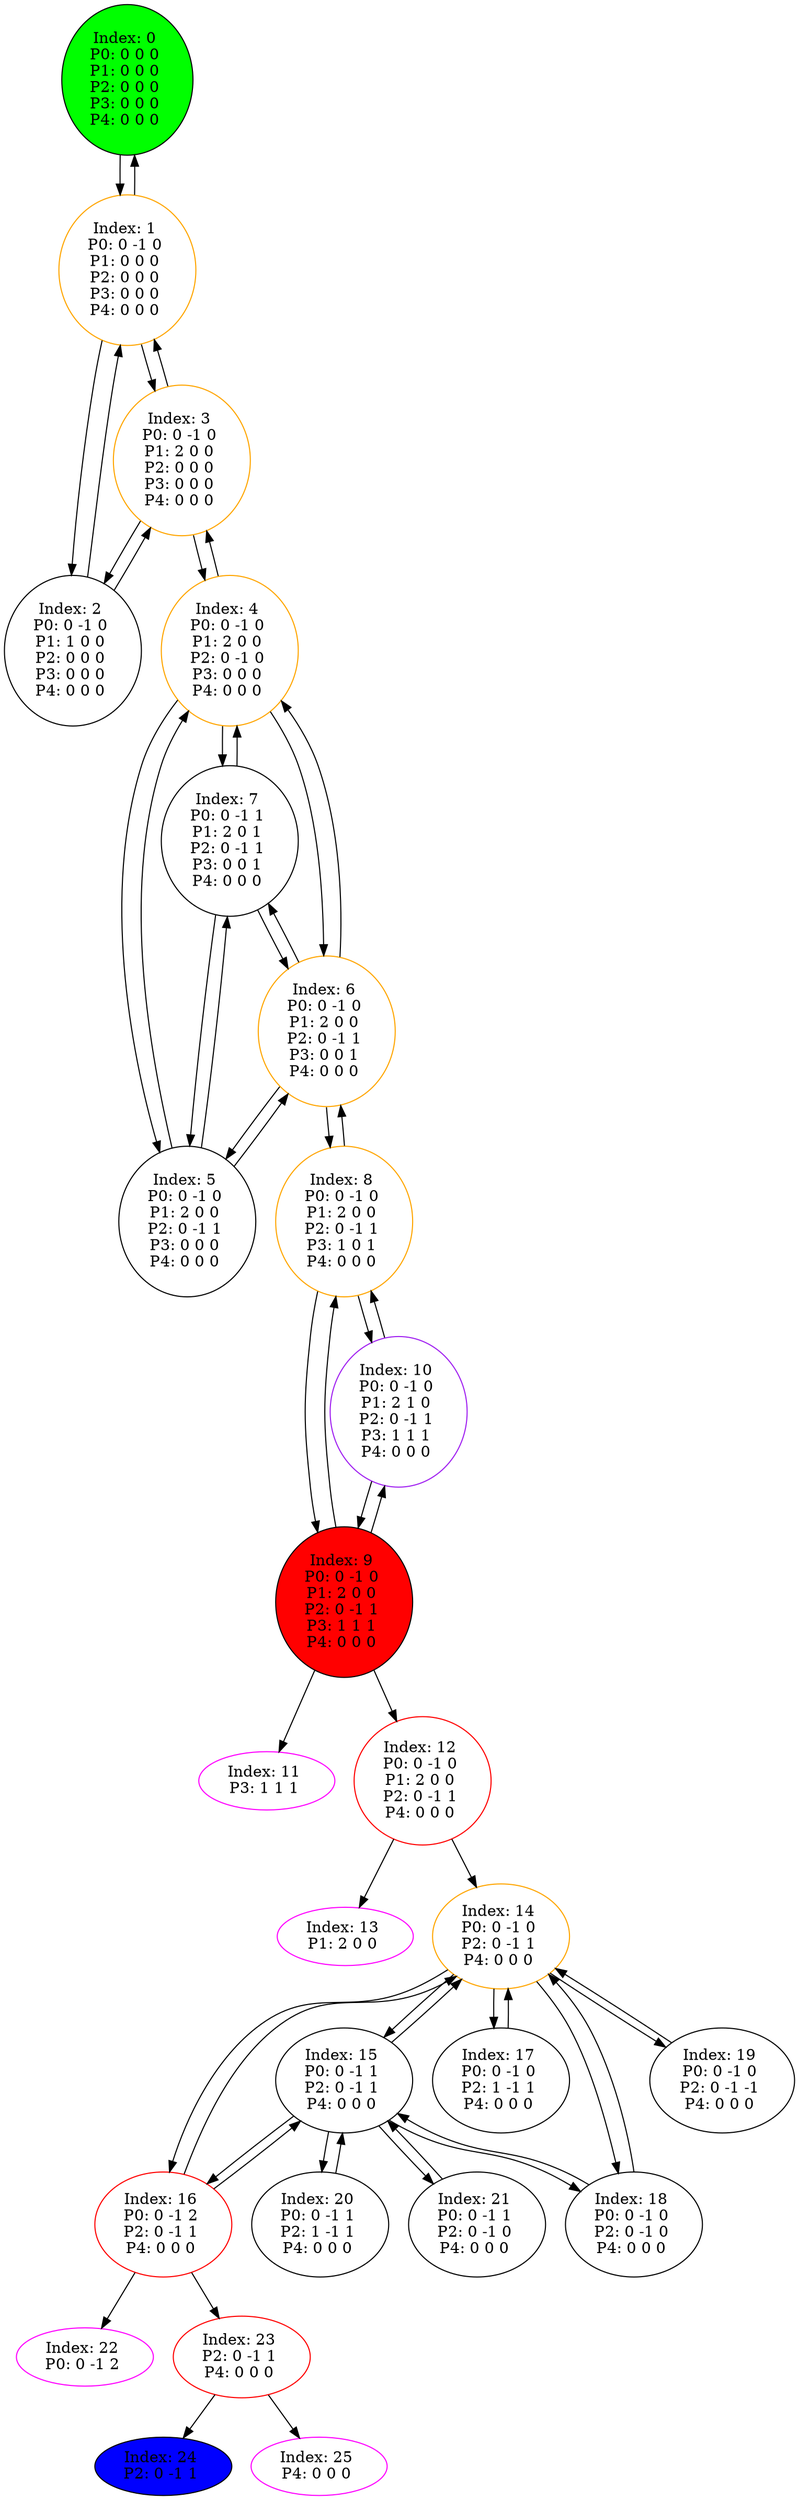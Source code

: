 digraph G {
color = "black"
0[label = "Index: 0 
P0: 0 0 0 
P1: 0 0 0 
P2: 0 0 0 
P3: 0 0 0 
P4: 0 0 0 
", style="filled", fillcolor = "green"]
1[label = "Index: 1 
P0: 0 -1 0 
P1: 0 0 0 
P2: 0 0 0 
P3: 0 0 0 
P4: 0 0 0 
", color = "orange"]
2[label = "Index: 2 
P0: 0 -1 0 
P1: 1 0 0 
P2: 0 0 0 
P3: 0 0 0 
P4: 0 0 0 
"]
3[label = "Index: 3 
P0: 0 -1 0 
P1: 2 0 0 
P2: 0 0 0 
P3: 0 0 0 
P4: 0 0 0 
", color = "orange"]
4[label = "Index: 4 
P0: 0 -1 0 
P1: 2 0 0 
P2: 0 -1 0 
P3: 0 0 0 
P4: 0 0 0 
", color = "orange"]
5[label = "Index: 5 
P0: 0 -1 0 
P1: 2 0 0 
P2: 0 -1 1 
P3: 0 0 0 
P4: 0 0 0 
"]
6[label = "Index: 6 
P0: 0 -1 0 
P1: 2 0 0 
P2: 0 -1 1 
P3: 0 0 1 
P4: 0 0 0 
", color = "orange"]
7[label = "Index: 7 
P0: 0 -1 1 
P1: 2 0 1 
P2: 0 -1 1 
P3: 0 0 1 
P4: 0 0 0 
"]
8[label = "Index: 8 
P0: 0 -1 0 
P1: 2 0 0 
P2: 0 -1 1 
P3: 1 0 1 
P4: 0 0 0 
", color = "orange"]
9[label = "Index: 9 
P0: 0 -1 0 
P1: 2 0 0 
P2: 0 -1 1 
P3: 1 1 1 
P4: 0 0 0 
", style="filled", fillcolor = "red"]
10[label = "Index: 10 
P0: 0 -1 0 
P1: 2 1 0 
P2: 0 -1 1 
P3: 1 1 1 
P4: 0 0 0 
", color = "purple"]
11[label = "Index: 11 
P3: 1 1 1 
", color = "fuchsia"]
12[label = "Index: 12 
P0: 0 -1 0 
P1: 2 0 0 
P2: 0 -1 1 
P4: 0 0 0 
", color = "red"]
13[label = "Index: 13 
P1: 2 0 0 
", color = "fuchsia"]
14[label = "Index: 14 
P0: 0 -1 0 
P2: 0 -1 1 
P4: 0 0 0 
", color = "orange"]
15[label = "Index: 15 
P0: 0 -1 1 
P2: 0 -1 1 
P4: 0 0 0 
"]
16[label = "Index: 16 
P0: 0 -1 2 
P2: 0 -1 1 
P4: 0 0 0 
", color = "red"]
17[label = "Index: 17 
P0: 0 -1 0 
P2: 1 -1 1 
P4: 0 0 0 
"]
18[label = "Index: 18 
P0: 0 -1 0 
P2: 0 -1 0 
P4: 0 0 0 
"]
19[label = "Index: 19 
P0: 0 -1 0 
P2: 0 -1 -1 
P4: 0 0 0 
"]
20[label = "Index: 20 
P0: 0 -1 1 
P2: 1 -1 1 
P4: 0 0 0 
"]
21[label = "Index: 21 
P0: 0 -1 1 
P2: 0 -1 0 
P4: 0 0 0 
"]
22[label = "Index: 22 
P0: 0 -1 2 
", color = "fuchsia"]
23[label = "Index: 23 
P2: 0 -1 1 
P4: 0 0 0 
", color = "red"]
24[label = "Index: 24 
P2: 0 -1 1 
", style="filled", fillcolor = "blue"]
25[label = "Index: 25 
P4: 0 0 0 
", color = "fuchsia"]
0 -> 1

1 -> 0
1 -> 2
1 -> 3

2 -> 1
2 -> 3

3 -> 1
3 -> 2
3 -> 4

4 -> 3
4 -> 5
4 -> 6
4 -> 7

5 -> 4
5 -> 6
5 -> 7

6 -> 4
6 -> 5
6 -> 7
6 -> 8

7 -> 4
7 -> 5
7 -> 6

8 -> 6
8 -> 9
8 -> 10

9 -> 8
9 -> 10
9 -> 12
9 -> 11

10 -> 8
10 -> 9

12 -> 14
12 -> 13

14 -> 15
14 -> 16
14 -> 17
14 -> 18
14 -> 19

15 -> 14
15 -> 16
15 -> 20
15 -> 21
15 -> 18

16 -> 14
16 -> 15
16 -> 23
16 -> 22

17 -> 14

18 -> 14
18 -> 15

19 -> 14

20 -> 15

21 -> 15

23 -> 25
23 -> 24

}
